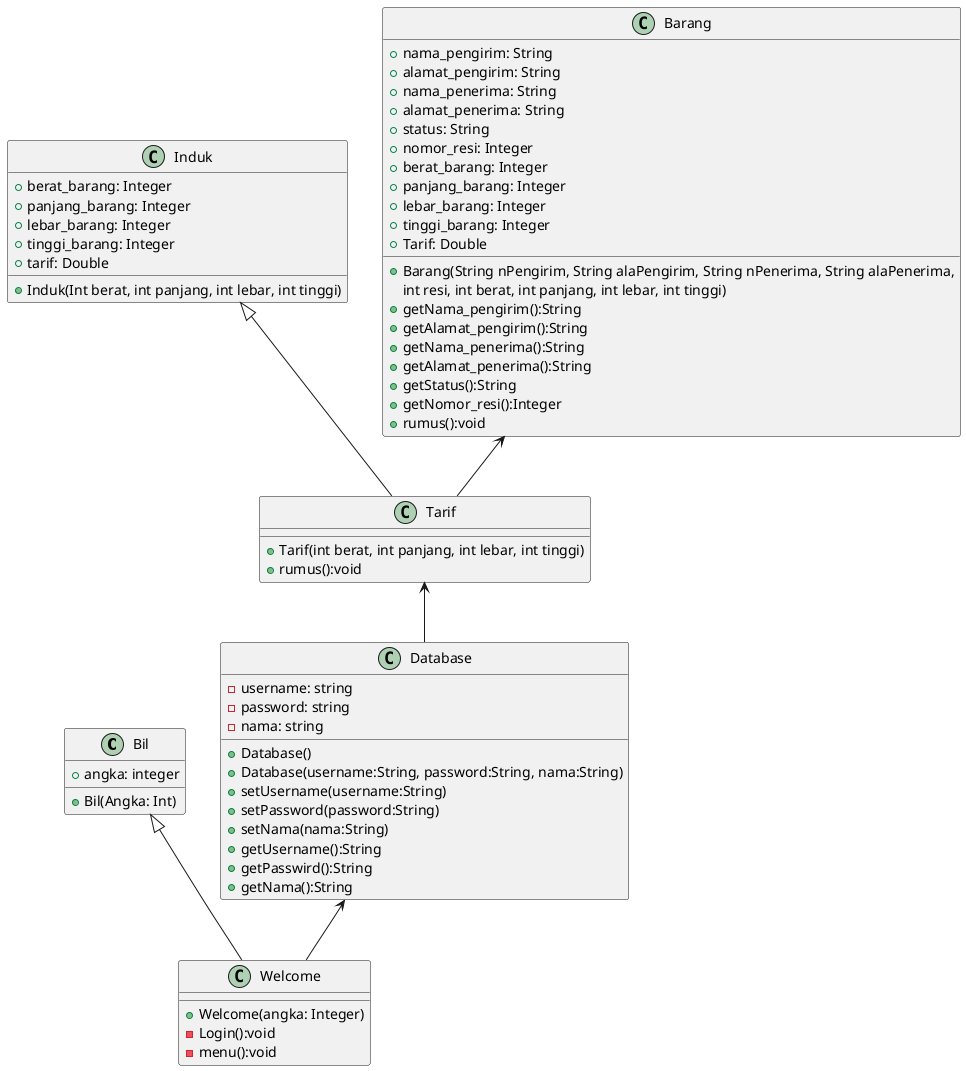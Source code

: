 @startuml pengiriman

class Bil {
  + angka: integer
  + Bil(Angka: Int)
}

class Database {
  - username: string 
  - password: string 
  - nama: string
  + Database()
  + Database(username:String, password:String, nama:String)
  + setUsername(username:String)
  + setPassword(password:String)
  + setNama(nama:String)
  + getUsername():String
  + getPasswird():String
  + getNama():String
}

class Induk {
  + berat_barang: Integer
  + panjang_barang: Integer 
  + lebar_barang: Integer
  + tinggi_barang: Integer
  + tarif: Double
  + Induk(Int berat, int panjang, int lebar, int tinggi)
}

class Tarif {
  + Tarif(int berat, int panjang, int lebar, int tinggi)
  + rumus():void
}

class Barang {
  + nama_pengirim: String
  + alamat_pengirim: String
  + nama_penerima: String
  + alamat_penerima: String  
  + status: String
  + nomor_resi: Integer
  + berat_barang: Integer
  + panjang_barang: Integer
  + lebar_barang: Integer
  + tinggi_barang: Integer
  + Tarif: Double
  + Barang(String nPengirim, String alaPengirim, String nPenerima, String alaPenerima,  
    int resi, int berat, int panjang, int lebar, int tinggi)
  + getNama_pengirim():String
  + getAlamat_pengirim():String
  + getNama_penerima():String
  + getAlamat_penerima():String
  + getStatus():String
  + getNomor_resi():Integer
  + rumus():void
}

class Welcome {
  + Welcome(angka: Integer)
  - Login():void
  - menu():void
}

Database <-- Welcome
Tarif <-- Database
Barang <-- Tarif

Bil <|-- Welcome
Induk <|-- Tarif

@enduml

